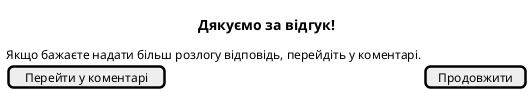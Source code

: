 @startsalt

{
title Дякуємо за відгук!
    Якщо бажаєте надати більш розлогу відповідь, перейдіть у коментарі.
    [Перейти у коментарі]|[ Продовжити ]
}

@endsalt
